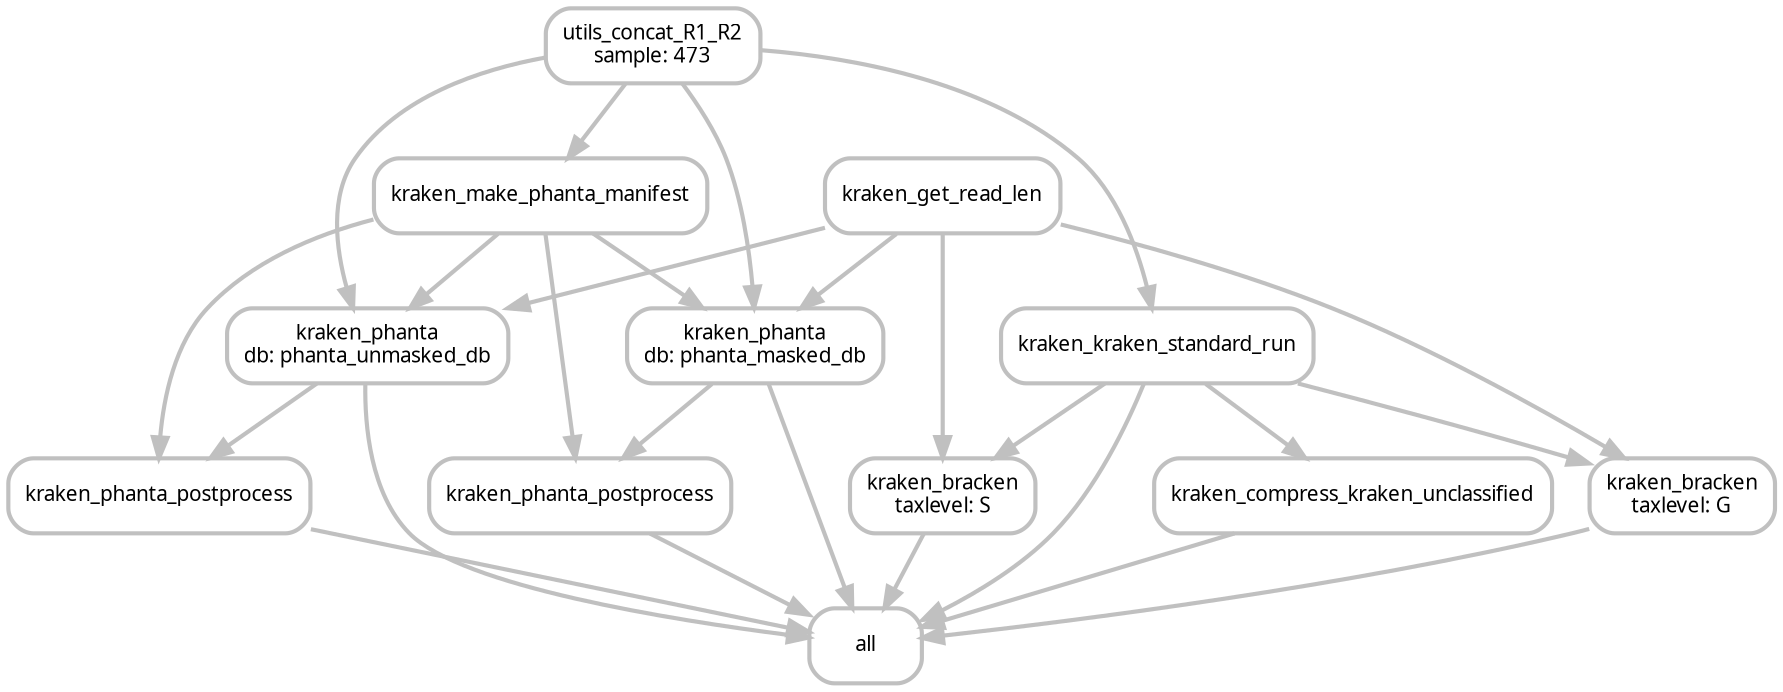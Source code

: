 digraph snakemake_dag {
    graph[bgcolor=white, margin=0];
    node[shape=box, style=rounded, fontname=sans,                 fontsize=10, penwidth=2];
    edge[penwidth=2, color=grey];
	0[label = "all", color = "grey", style="rounded"];
	1[label = "kraken_kraken_standard_run", color = "grey", style="rounded"];
	2[label = "utils_concat_R1_R2\nsample: 473", color = "grey", style="rounded"];
	3[label = "kraken_compress_kraken_unclassified", color = "grey", style="rounded"];
	4[label = "kraken_get_read_len", color = "grey", style="rounded"];
	5[label = "kraken_make_phanta_manifest", color = "grey", style="rounded"];
	6[label = "kraken_phanta_postprocess", color = "grey", style="rounded"];
	7[label = "kraken_phanta_postprocess", color = "grey", style="rounded"];
	8[label = "kraken_bracken\ntaxlevel: G", color = "grey", style="rounded"];
	9[label = "kraken_bracken\ntaxlevel: S", color = "grey", style="rounded"];
	10[label = "kraken_phanta\ndb: phanta_unmasked_db", color = "grey", style="rounded"];
	11[label = "kraken_phanta\ndb: phanta_masked_db", color = "grey", style="rounded"];
	1 -> 0
	3 -> 0
	6 -> 0
	7 -> 0
	8 -> 0
	9 -> 0
	10 -> 0
	11 -> 0
	2 -> 1
	1 -> 3
	2 -> 5
	5 -> 6
	10 -> 6
	5 -> 7
	11 -> 7
	4 -> 8
	1 -> 8
	4 -> 9
	1 -> 9
	2 -> 10
	5 -> 10
	4 -> 10
	2 -> 11
	5 -> 11
	4 -> 11
}            

